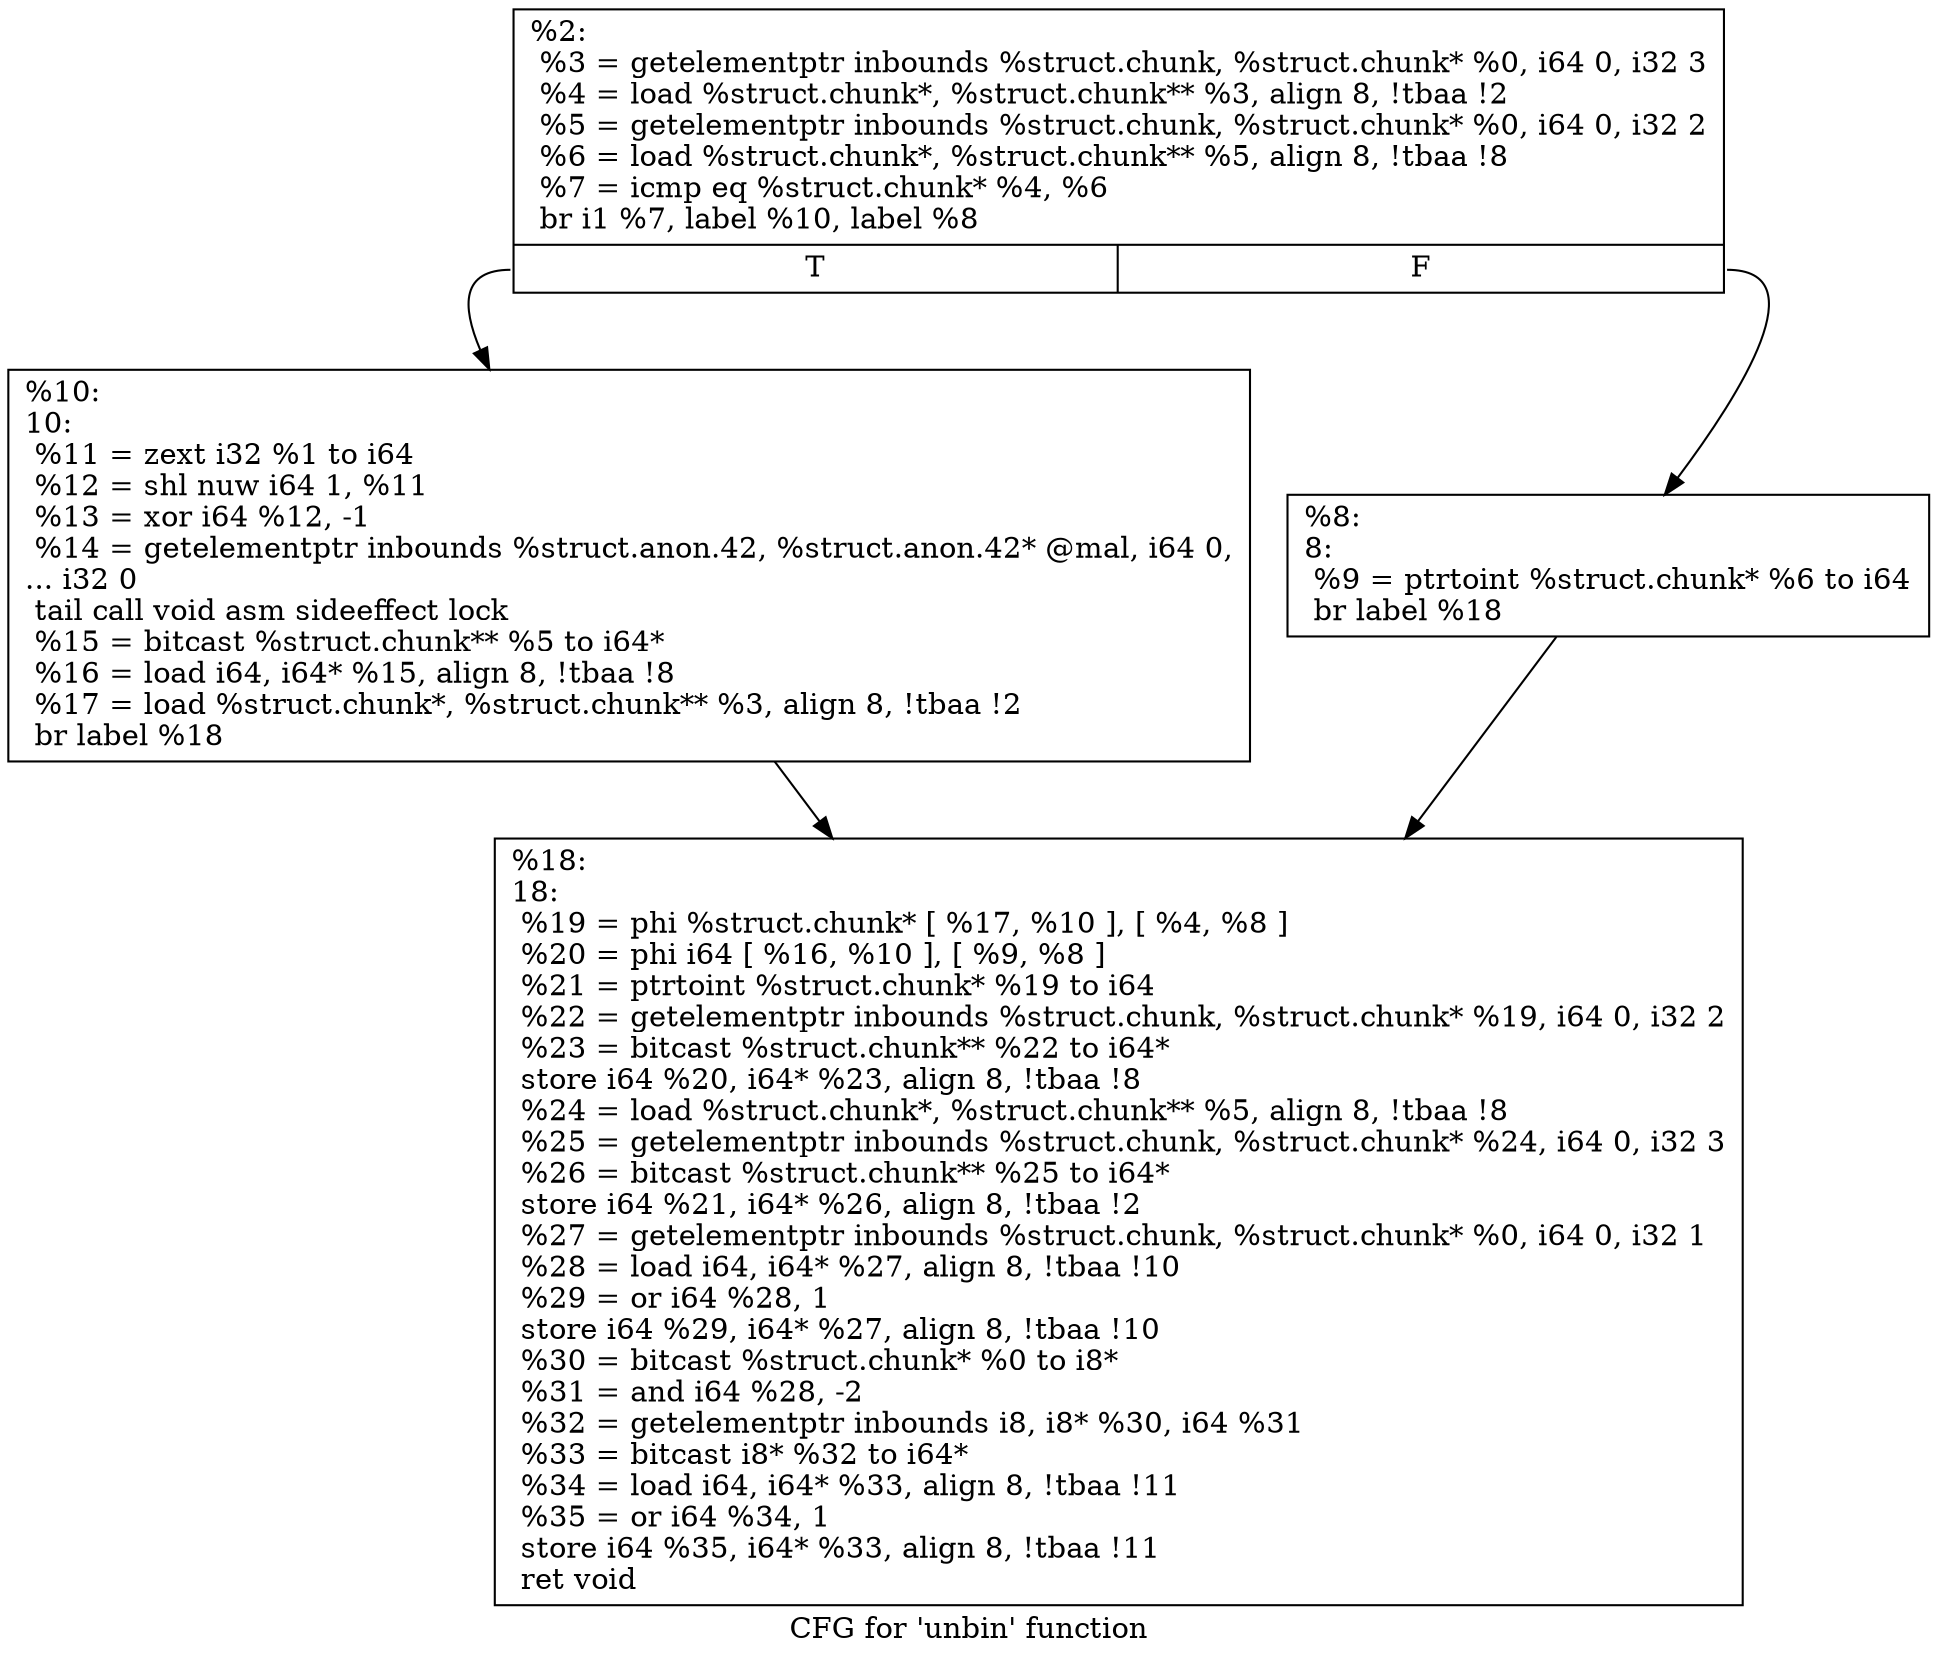 digraph "CFG for 'unbin' function" {
	label="CFG for 'unbin' function";

	Node0x1eff670 [shape=record,label="{%2:\l  %3 = getelementptr inbounds %struct.chunk, %struct.chunk* %0, i64 0, i32 3\l  %4 = load %struct.chunk*, %struct.chunk** %3, align 8, !tbaa !2\l  %5 = getelementptr inbounds %struct.chunk, %struct.chunk* %0, i64 0, i32 2\l  %6 = load %struct.chunk*, %struct.chunk** %5, align 8, !tbaa !8\l  %7 = icmp eq %struct.chunk* %4, %6\l  br i1 %7, label %10, label %8\l|{<s0>T|<s1>F}}"];
	Node0x1eff670:s0 -> Node0x1f005e0;
	Node0x1eff670:s1 -> Node0x1eff6c0;
	Node0x1eff6c0 [shape=record,label="{%8:\l8:                                                \l  %9 = ptrtoint %struct.chunk* %6 to i64\l  br label %18\l}"];
	Node0x1eff6c0 -> Node0x1f00630;
	Node0x1f005e0 [shape=record,label="{%10:\l10:                                               \l  %11 = zext i32 %1 to i64\l  %12 = shl nuw i64 1, %11\l  %13 = xor i64 %12, -1\l  %14 = getelementptr inbounds %struct.anon.42, %struct.anon.42* @mal, i64 0,\l... i32 0\l  tail call void asm sideeffect lock \l  %15 = bitcast %struct.chunk** %5 to i64*\l  %16 = load i64, i64* %15, align 8, !tbaa !8\l  %17 = load %struct.chunk*, %struct.chunk** %3, align 8, !tbaa !2\l  br label %18\l}"];
	Node0x1f005e0 -> Node0x1f00630;
	Node0x1f00630 [shape=record,label="{%18:\l18:                                               \l  %19 = phi %struct.chunk* [ %17, %10 ], [ %4, %8 ]\l  %20 = phi i64 [ %16, %10 ], [ %9, %8 ]\l  %21 = ptrtoint %struct.chunk* %19 to i64\l  %22 = getelementptr inbounds %struct.chunk, %struct.chunk* %19, i64 0, i32 2\l  %23 = bitcast %struct.chunk** %22 to i64*\l  store i64 %20, i64* %23, align 8, !tbaa !8\l  %24 = load %struct.chunk*, %struct.chunk** %5, align 8, !tbaa !8\l  %25 = getelementptr inbounds %struct.chunk, %struct.chunk* %24, i64 0, i32 3\l  %26 = bitcast %struct.chunk** %25 to i64*\l  store i64 %21, i64* %26, align 8, !tbaa !2\l  %27 = getelementptr inbounds %struct.chunk, %struct.chunk* %0, i64 0, i32 1\l  %28 = load i64, i64* %27, align 8, !tbaa !10\l  %29 = or i64 %28, 1\l  store i64 %29, i64* %27, align 8, !tbaa !10\l  %30 = bitcast %struct.chunk* %0 to i8*\l  %31 = and i64 %28, -2\l  %32 = getelementptr inbounds i8, i8* %30, i64 %31\l  %33 = bitcast i8* %32 to i64*\l  %34 = load i64, i64* %33, align 8, !tbaa !11\l  %35 = or i64 %34, 1\l  store i64 %35, i64* %33, align 8, !tbaa !11\l  ret void\l}"];
}
